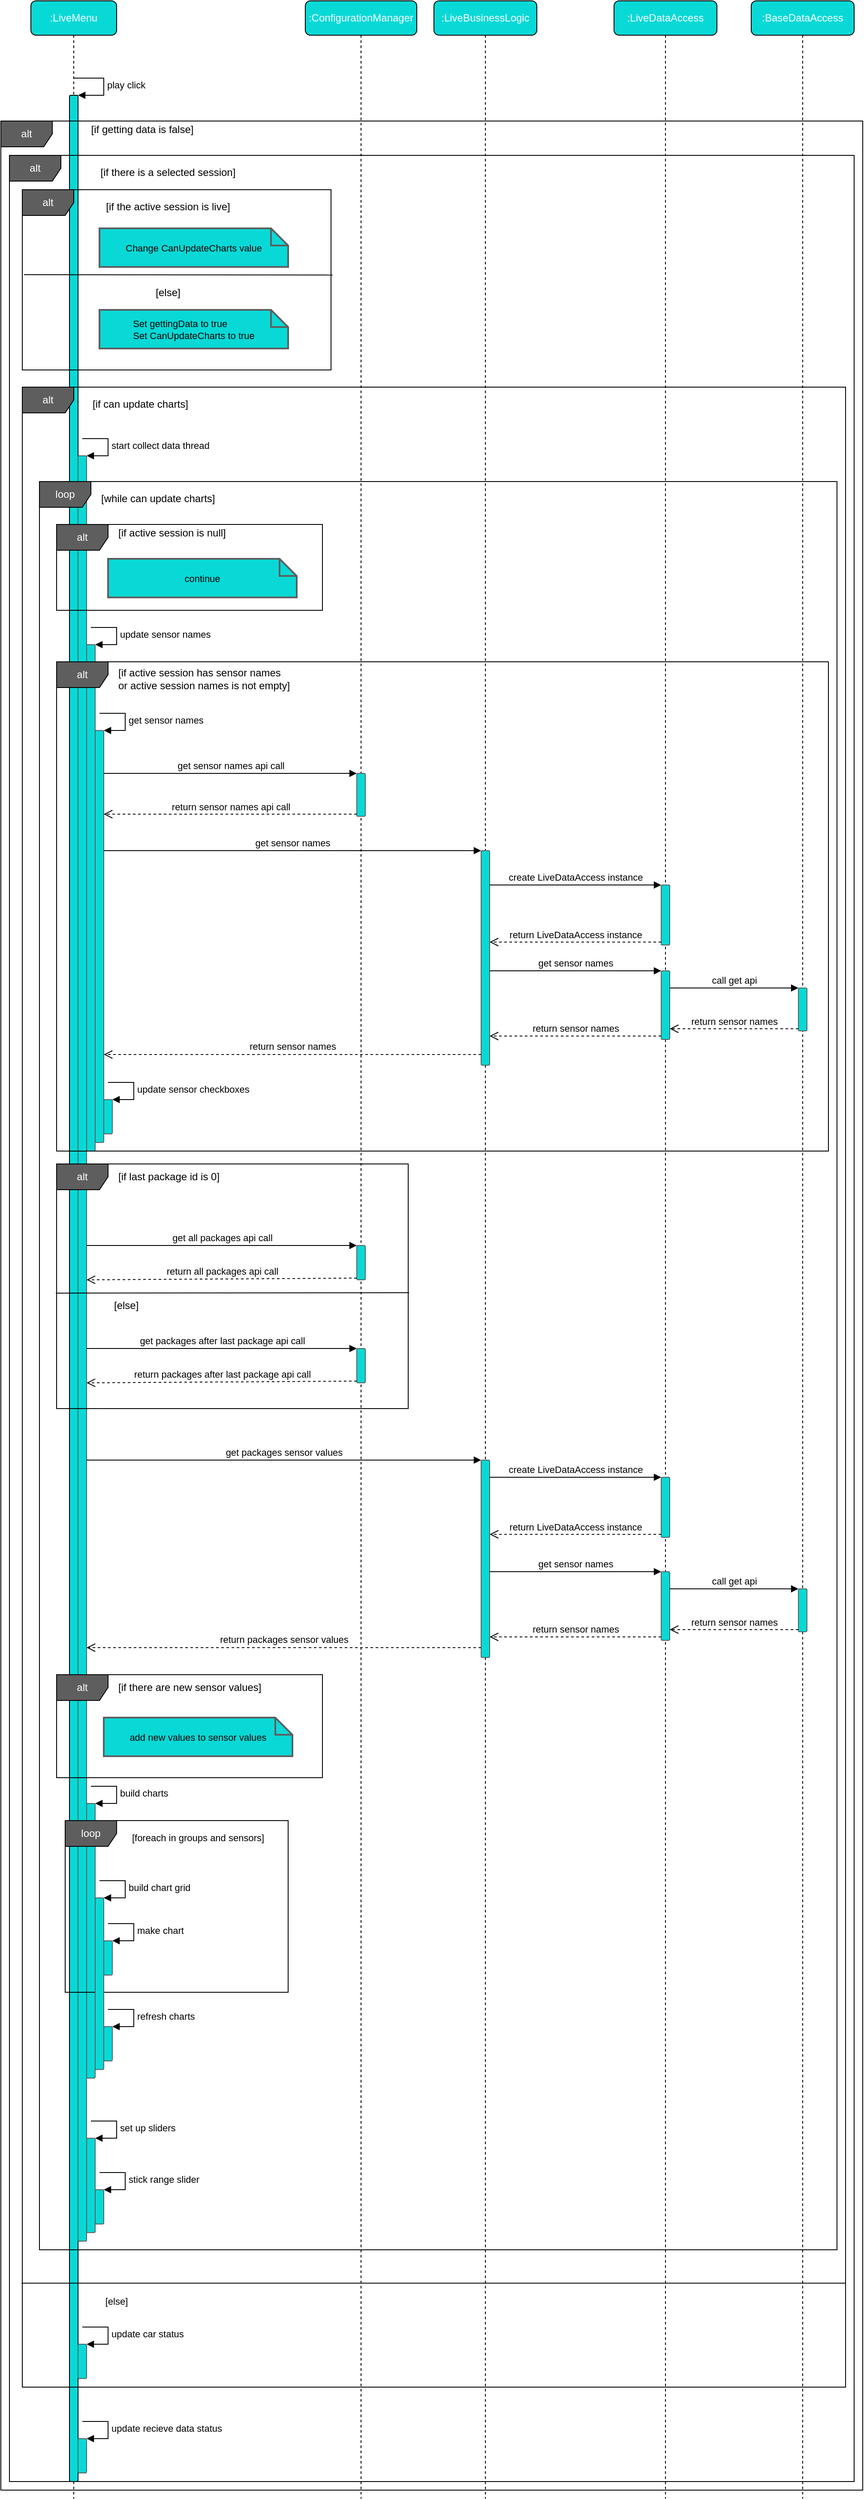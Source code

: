 <mxfile version="14.5.1" type="device"><diagram id="m3xaflIkwLNYsAm8oMRU" name="Page-1"><mxGraphModel dx="2936" dy="1778" grid="1" gridSize="10" guides="1" tooltips="1" connect="1" arrows="1" fold="1" page="1" pageScale="1" pageWidth="850" pageHeight="1100" math="0" shadow="0"><root><mxCell id="0"/><mxCell id="1" parent="0"/><mxCell id="toXDjhBY_3MNGg-q24An-1" value=":LiveMenu" style="shape=umlLifeline;perimeter=lifelinePerimeter;whiteSpace=wrap;html=1;container=1;collapsible=0;recursiveResize=0;outlineConnect=0;fillColor=#08D9D6;fontColor=#FFFFFF;rounded=1;" vertex="1" parent="1"><mxGeometry x="160" y="80" width="100" height="2910" as="geometry"/></mxCell><mxCell id="toXDjhBY_3MNGg-q24An-2" value="" style="html=1;points=[];perimeter=orthogonalPerimeter;rounded=1;fillColor=#08D9D6;fontColor=#FFFFFF;" vertex="1" parent="toXDjhBY_3MNGg-q24An-1"><mxGeometry x="45" y="110" width="10" height="2780" as="geometry"/></mxCell><mxCell id="toXDjhBY_3MNGg-q24An-3" value="&lt;font color=&quot;#000000&quot;&gt;play click&lt;/font&gt;" style="edgeStyle=orthogonalEdgeStyle;html=1;align=left;spacingLeft=2;endArrow=block;rounded=0;entryX=1;entryY=0;fontColor=#FFFFFF;" edge="1" target="toXDjhBY_3MNGg-q24An-2" parent="toXDjhBY_3MNGg-q24An-1"><mxGeometry relative="1" as="geometry"><mxPoint x="50" y="90" as="sourcePoint"/><Array as="points"><mxPoint x="85" y="90"/></Array></mxGeometry></mxCell><mxCell id="toXDjhBY_3MNGg-q24An-8" value="alt" style="shape=umlFrame;whiteSpace=wrap;html=1;rounded=1;fontColor=#FFFFFF;fillColor=#5E5E5E;" vertex="1" parent="1"><mxGeometry x="125" y="220" width="1005" height="2760" as="geometry"/></mxCell><mxCell id="toXDjhBY_3MNGg-q24An-9" value="[if getting data is false]" style="text;html=1;strokeColor=none;fillColor=none;align=center;verticalAlign=middle;whiteSpace=wrap;rounded=0;" vertex="1" parent="1"><mxGeometry x="220" y="220" width="140" height="20" as="geometry"/></mxCell><mxCell id="toXDjhBY_3MNGg-q24An-10" value="alt" style="shape=umlFrame;whiteSpace=wrap;html=1;rounded=1;fontColor=#FFFFFF;fillColor=#5E5E5E;" vertex="1" parent="1"><mxGeometry x="135" y="260" width="985" height="2710" as="geometry"/></mxCell><mxCell id="toXDjhBY_3MNGg-q24An-11" value="[if there is a selected session]" style="text;html=1;strokeColor=none;fillColor=none;align=center;verticalAlign=middle;whiteSpace=wrap;rounded=0;" vertex="1" parent="1"><mxGeometry x="230" y="270" width="180" height="20" as="geometry"/></mxCell><mxCell id="toXDjhBY_3MNGg-q24An-12" value="alt" style="shape=umlFrame;whiteSpace=wrap;html=1;rounded=1;fontColor=#FFFFFF;fillColor=#5E5E5E;" vertex="1" parent="1"><mxGeometry x="150" y="300" width="360" height="210" as="geometry"/></mxCell><mxCell id="toXDjhBY_3MNGg-q24An-13" value="[if the active session is live]" style="text;html=1;strokeColor=none;fillColor=none;align=center;verticalAlign=middle;whiteSpace=wrap;rounded=0;" vertex="1" parent="1"><mxGeometry x="230" y="310" width="180" height="20" as="geometry"/></mxCell><mxCell id="toXDjhBY_3MNGg-q24An-14" value="&lt;font color=&quot;#000000&quot; style=&quot;font-size: 11px&quot;&gt;Change&amp;nbsp;CanUpdateCharts value&lt;/font&gt;" style="shape=note;strokeWidth=2;fontSize=11;size=20;whiteSpace=wrap;html=1;fontColor=#666600;rounded=1;fillColor=#08D9D6;strokeColor=#5E5E5E;" vertex="1" parent="1"><mxGeometry x="240" y="345" width="220" height="45" as="geometry"/></mxCell><mxCell id="toXDjhBY_3MNGg-q24An-15" value="" style="endArrow=none;html=1;fontSize=11;fontColor=#000000;entryX=1.005;entryY=0.473;entryDx=0;entryDy=0;entryPerimeter=0;" edge="1" parent="1" target="toXDjhBY_3MNGg-q24An-12"><mxGeometry width="50" height="50" relative="1" as="geometry"><mxPoint x="152" y="399" as="sourcePoint"/><mxPoint x="300" y="460" as="targetPoint"/></mxGeometry></mxCell><mxCell id="toXDjhBY_3MNGg-q24An-16" value="[else]" style="text;html=1;strokeColor=none;fillColor=none;align=center;verticalAlign=middle;whiteSpace=wrap;rounded=0;" vertex="1" parent="1"><mxGeometry x="230" y="410" width="180" height="20" as="geometry"/></mxCell><mxCell id="toXDjhBY_3MNGg-q24An-17" value="&lt;div style=&quot;text-align: left&quot;&gt;&lt;span style=&quot;color: rgb(0 , 0 , 0)&quot;&gt;Set gettingData to true&lt;/span&gt;&lt;/div&gt;&lt;font color=&quot;#000000&quot; style=&quot;font-size: 11px&quot;&gt;Set CanUpdateCharts to true&lt;br&gt;&lt;/font&gt;" style="shape=note;strokeWidth=2;fontSize=11;size=20;whiteSpace=wrap;html=1;fontColor=#666600;rounded=1;fillColor=#08D9D6;strokeColor=#5E5E5E;" vertex="1" parent="1"><mxGeometry x="240" y="440" width="220" height="45" as="geometry"/></mxCell><mxCell id="toXDjhBY_3MNGg-q24An-18" value="alt" style="shape=umlFrame;whiteSpace=wrap;html=1;rounded=1;fontColor=#FFFFFF;fillColor=#5E5E5E;" vertex="1" parent="1"><mxGeometry x="150" y="530" width="960" height="2330" as="geometry"/></mxCell><mxCell id="toXDjhBY_3MNGg-q24An-19" value="[if can update charts]" style="text;html=1;strokeColor=none;fillColor=none;align=left;verticalAlign=middle;whiteSpace=wrap;rounded=0;" vertex="1" parent="1"><mxGeometry x="230" y="540" width="180" height="20" as="geometry"/></mxCell><mxCell id="toXDjhBY_3MNGg-q24An-30" value="" style="html=1;points=[];perimeter=orthogonalPerimeter;rounded=1;strokeColor=#5E5E5E;fillColor=#08D9D6;fontSize=11;fontColor=#000000;" vertex="1" parent="1"><mxGeometry x="215" y="610" width="10" height="2080" as="geometry"/></mxCell><mxCell id="toXDjhBY_3MNGg-q24An-31" value="start collect data thread" style="edgeStyle=orthogonalEdgeStyle;html=1;align=left;spacingLeft=2;endArrow=block;rounded=0;entryX=1;entryY=0;fontSize=11;fontColor=#000000;" edge="1" target="toXDjhBY_3MNGg-q24An-30" parent="1"><mxGeometry relative="1" as="geometry"><mxPoint x="220" y="590" as="sourcePoint"/><Array as="points"><mxPoint x="250" y="590"/></Array></mxGeometry></mxCell><mxCell id="toXDjhBY_3MNGg-q24An-32" value="loop" style="shape=umlFrame;whiteSpace=wrap;html=1;rounded=1;fontColor=#FFFFFF;fillColor=#5E5E5E;" vertex="1" parent="1"><mxGeometry x="170" y="640" width="930" height="2060" as="geometry"/></mxCell><mxCell id="toXDjhBY_3MNGg-q24An-33" value="[while can update charts]" style="text;html=1;strokeColor=none;fillColor=none;align=left;verticalAlign=middle;whiteSpace=wrap;rounded=0;" vertex="1" parent="1"><mxGeometry x="240" y="650" width="180" height="20" as="geometry"/></mxCell><mxCell id="toXDjhBY_3MNGg-q24An-34" value="alt" style="shape=umlFrame;whiteSpace=wrap;html=1;rounded=1;fontColor=#FFFFFF;fillColor=#5E5E5E;" vertex="1" parent="1"><mxGeometry x="190" y="690" width="310" height="100" as="geometry"/></mxCell><mxCell id="toXDjhBY_3MNGg-q24An-35" value="[if active session is null]" style="text;html=1;strokeColor=none;fillColor=none;align=left;verticalAlign=middle;whiteSpace=wrap;rounded=0;" vertex="1" parent="1"><mxGeometry x="260" y="690" width="180" height="20" as="geometry"/></mxCell><mxCell id="toXDjhBY_3MNGg-q24An-36" value="&lt;div style=&quot;text-align: left&quot;&gt;&lt;/div&gt;&lt;font color=&quot;#000000&quot; style=&quot;font-size: 11px&quot;&gt;continue&lt;br&gt;&lt;/font&gt;" style="shape=note;strokeWidth=2;fontSize=11;size=20;whiteSpace=wrap;html=1;fontColor=#666600;rounded=1;fillColor=#08D9D6;strokeColor=#5E5E5E;" vertex="1" parent="1"><mxGeometry x="250" y="730" width="220" height="45" as="geometry"/></mxCell><mxCell id="toXDjhBY_3MNGg-q24An-37" value="" style="html=1;points=[];perimeter=orthogonalPerimeter;rounded=1;strokeColor=#5E5E5E;fillColor=#08D9D6;fontSize=11;fontColor=#000000;align=left;" vertex="1" parent="1"><mxGeometry x="225" y="830" width="10" height="590" as="geometry"/></mxCell><mxCell id="toXDjhBY_3MNGg-q24An-38" value="update sensor names" style="edgeStyle=orthogonalEdgeStyle;html=1;align=left;spacingLeft=2;endArrow=block;rounded=0;entryX=1;entryY=0;fontSize=11;fontColor=#000000;" edge="1" target="toXDjhBY_3MNGg-q24An-37" parent="1"><mxGeometry relative="1" as="geometry"><mxPoint x="230" y="810" as="sourcePoint"/><Array as="points"><mxPoint x="260" y="810"/></Array></mxGeometry></mxCell><mxCell id="toXDjhBY_3MNGg-q24An-39" value="alt" style="shape=umlFrame;whiteSpace=wrap;html=1;rounded=1;fontColor=#FFFFFF;fillColor=#5E5E5E;" vertex="1" parent="1"><mxGeometry x="190" y="850" width="900" height="570" as="geometry"/></mxCell><mxCell id="toXDjhBY_3MNGg-q24An-40" value="[if active session has sensor names&lt;br&gt;or active session names is not empty]" style="text;html=1;strokeColor=none;fillColor=none;align=left;verticalAlign=middle;whiteSpace=wrap;rounded=0;" vertex="1" parent="1"><mxGeometry x="260" y="850" width="210" height="40" as="geometry"/></mxCell><mxCell id="toXDjhBY_3MNGg-q24An-41" value="" style="html=1;points=[];perimeter=orthogonalPerimeter;rounded=1;strokeColor=#5E5E5E;fillColor=#08D9D6;fontSize=11;fontColor=#000000;align=left;" vertex="1" parent="1"><mxGeometry x="235" y="930" width="10" height="480" as="geometry"/></mxCell><mxCell id="toXDjhBY_3MNGg-q24An-42" value="get sensor names" style="edgeStyle=orthogonalEdgeStyle;html=1;align=left;spacingLeft=2;endArrow=block;rounded=0;entryX=1;entryY=0;fontSize=11;fontColor=#000000;" edge="1" target="toXDjhBY_3MNGg-q24An-41" parent="1"><mxGeometry relative="1" as="geometry"><mxPoint x="240" y="910" as="sourcePoint"/><Array as="points"><mxPoint x="270" y="910"/></Array></mxGeometry></mxCell><mxCell id="toXDjhBY_3MNGg-q24An-43" value=":ConfigurationManager" style="shape=umlLifeline;perimeter=lifelinePerimeter;whiteSpace=wrap;html=1;container=1;collapsible=0;recursiveResize=0;outlineConnect=0;fillColor=#08D9D6;fontColor=#FFFFFF;rounded=1;" vertex="1" parent="1"><mxGeometry x="480" y="80" width="130" height="2910" as="geometry"/></mxCell><mxCell id="toXDjhBY_3MNGg-q24An-48" value="" style="html=1;points=[];perimeter=orthogonalPerimeter;rounded=1;strokeColor=#5E5E5E;fillColor=#08D9D6;fontSize=11;fontColor=#000000;align=left;" vertex="1" parent="toXDjhBY_3MNGg-q24An-43"><mxGeometry x="60" y="900" width="10" height="50" as="geometry"/></mxCell><mxCell id="toXDjhBY_3MNGg-q24An-49" value="get sensor names api call" style="html=1;verticalAlign=bottom;endArrow=block;entryX=0;entryY=0;fontSize=11;fontColor=#000000;" edge="1" target="toXDjhBY_3MNGg-q24An-48" parent="1" source="toXDjhBY_3MNGg-q24An-41"><mxGeometry relative="1" as="geometry"><mxPoint x="655" y="980" as="sourcePoint"/></mxGeometry></mxCell><mxCell id="toXDjhBY_3MNGg-q24An-50" value="return sensor names api call" style="html=1;verticalAlign=bottom;endArrow=open;dashed=1;endSize=8;exitX=0;exitY=0.95;fontSize=11;fontColor=#000000;" edge="1" source="toXDjhBY_3MNGg-q24An-48" parent="1" target="toXDjhBY_3MNGg-q24An-41"><mxGeometry relative="1" as="geometry"><mxPoint x="655" y="1056" as="targetPoint"/></mxGeometry></mxCell><mxCell id="toXDjhBY_3MNGg-q24An-51" value=":LiveBusinessLogic" style="shape=umlLifeline;perimeter=lifelinePerimeter;whiteSpace=wrap;html=1;container=1;collapsible=0;recursiveResize=0;outlineConnect=0;fillColor=#08D9D6;fontColor=#FFFFFF;rounded=1;" vertex="1" parent="1"><mxGeometry x="630" y="80" width="120" height="2910" as="geometry"/></mxCell><mxCell id="toXDjhBY_3MNGg-q24An-55" value="" style="html=1;points=[];perimeter=orthogonalPerimeter;rounded=1;strokeColor=#5E5E5E;fillColor=#08D9D6;fontSize=11;fontColor=#000000;align=left;" vertex="1" parent="toXDjhBY_3MNGg-q24An-51"><mxGeometry x="55" y="990" width="10" height="250" as="geometry"/></mxCell><mxCell id="toXDjhBY_3MNGg-q24An-86" value="" style="html=1;points=[];perimeter=orthogonalPerimeter;rounded=1;strokeColor=#5E5E5E;fillColor=#08D9D6;fontSize=11;fontColor=#000000;align=left;" vertex="1" parent="toXDjhBY_3MNGg-q24An-51"><mxGeometry x="55" y="1700" width="10" height="230" as="geometry"/></mxCell><mxCell id="toXDjhBY_3MNGg-q24An-53" value=":LiveDataAccess" style="shape=umlLifeline;perimeter=lifelinePerimeter;whiteSpace=wrap;html=1;container=1;collapsible=0;recursiveResize=0;outlineConnect=0;fillColor=#08D9D6;fontColor=#FFFFFF;rounded=1;" vertex="1" parent="1"><mxGeometry x="840" y="80" width="120" height="2910" as="geometry"/></mxCell><mxCell id="toXDjhBY_3MNGg-q24An-59" value="" style="html=1;points=[];perimeter=orthogonalPerimeter;rounded=1;strokeColor=#5E5E5E;fillColor=#08D9D6;fontSize=11;fontColor=#000000;align=left;" vertex="1" parent="toXDjhBY_3MNGg-q24An-53"><mxGeometry x="55" y="1030" width="10" height="70" as="geometry"/></mxCell><mxCell id="toXDjhBY_3MNGg-q24An-62" value="" style="html=1;points=[];perimeter=orthogonalPerimeter;rounded=1;strokeColor=#5E5E5E;fillColor=#08D9D6;fontSize=11;fontColor=#000000;align=left;" vertex="1" parent="toXDjhBY_3MNGg-q24An-53"><mxGeometry x="55" y="1130" width="10" height="80" as="geometry"/></mxCell><mxCell id="toXDjhBY_3MNGg-q24An-89" value="" style="html=1;points=[];perimeter=orthogonalPerimeter;rounded=1;strokeColor=#5E5E5E;fillColor=#08D9D6;fontSize=11;fontColor=#000000;align=left;" vertex="1" parent="toXDjhBY_3MNGg-q24An-53"><mxGeometry x="55" y="1720" width="10" height="70" as="geometry"/></mxCell><mxCell id="toXDjhBY_3MNGg-q24An-90" value="create LiveDataAccess instance" style="html=1;verticalAlign=bottom;endArrow=block;entryX=0;entryY=0;fontSize=11;fontColor=#000000;" edge="1" parent="toXDjhBY_3MNGg-q24An-53" target="toXDjhBY_3MNGg-q24An-89"><mxGeometry relative="1" as="geometry"><mxPoint x="-145" y="1720" as="sourcePoint"/></mxGeometry></mxCell><mxCell id="toXDjhBY_3MNGg-q24An-91" value="return LiveDataAccess instance" style="html=1;verticalAlign=bottom;endArrow=open;dashed=1;endSize=8;exitX=0;exitY=0.95;fontSize=11;fontColor=#000000;" edge="1" parent="toXDjhBY_3MNGg-q24An-53" source="toXDjhBY_3MNGg-q24An-89"><mxGeometry relative="1" as="geometry"><mxPoint x="-145" y="1786.5" as="targetPoint"/></mxGeometry></mxCell><mxCell id="toXDjhBY_3MNGg-q24An-56" value="get sensor names" style="html=1;verticalAlign=bottom;endArrow=block;entryX=0;entryY=0;fontSize=11;fontColor=#000000;" edge="1" target="toXDjhBY_3MNGg-q24An-55" parent="1" source="toXDjhBY_3MNGg-q24An-41"><mxGeometry relative="1" as="geometry"><mxPoint x="885" y="1010" as="sourcePoint"/></mxGeometry></mxCell><mxCell id="toXDjhBY_3MNGg-q24An-57" value="return sensor names" style="html=1;verticalAlign=bottom;endArrow=open;dashed=1;endSize=8;exitX=0;exitY=0.95;fontSize=11;fontColor=#000000;" edge="1" source="toXDjhBY_3MNGg-q24An-55" parent="1" target="toXDjhBY_3MNGg-q24An-41"><mxGeometry relative="1" as="geometry"><mxPoint x="885" y="1086" as="targetPoint"/></mxGeometry></mxCell><mxCell id="toXDjhBY_3MNGg-q24An-60" value="create LiveDataAccess instance" style="html=1;verticalAlign=bottom;endArrow=block;entryX=0;entryY=0;fontSize=11;fontColor=#000000;" edge="1" target="toXDjhBY_3MNGg-q24An-59" parent="1" source="toXDjhBY_3MNGg-q24An-55"><mxGeometry relative="1" as="geometry"><mxPoint x="1085" y="1040" as="sourcePoint"/></mxGeometry></mxCell><mxCell id="toXDjhBY_3MNGg-q24An-61" value="return LiveDataAccess instance" style="html=1;verticalAlign=bottom;endArrow=open;dashed=1;endSize=8;exitX=0;exitY=0.95;fontSize=11;fontColor=#000000;" edge="1" source="toXDjhBY_3MNGg-q24An-59" parent="1" target="toXDjhBY_3MNGg-q24An-55"><mxGeometry relative="1" as="geometry"><mxPoint x="1085" y="1116" as="targetPoint"/></mxGeometry></mxCell><mxCell id="toXDjhBY_3MNGg-q24An-63" value="get sensor names" style="html=1;verticalAlign=bottom;endArrow=block;entryX=0;entryY=0;fontSize=11;fontColor=#000000;" edge="1" target="toXDjhBY_3MNGg-q24An-62" parent="1" source="toXDjhBY_3MNGg-q24An-55"><mxGeometry relative="1" as="geometry"><mxPoint x="1085" y="1160" as="sourcePoint"/></mxGeometry></mxCell><mxCell id="toXDjhBY_3MNGg-q24An-64" value="return sensor names" style="html=1;verticalAlign=bottom;endArrow=open;dashed=1;endSize=8;exitX=0;exitY=0.95;fontSize=11;fontColor=#000000;" edge="1" source="toXDjhBY_3MNGg-q24An-62" parent="1" target="toXDjhBY_3MNGg-q24An-55"><mxGeometry relative="1" as="geometry"><mxPoint x="1085" y="1236" as="targetPoint"/></mxGeometry></mxCell><mxCell id="toXDjhBY_3MNGg-q24An-65" value=":BaseDataAccess" style="shape=umlLifeline;perimeter=lifelinePerimeter;whiteSpace=wrap;html=1;container=1;collapsible=0;recursiveResize=0;outlineConnect=0;fillColor=#08D9D6;fontColor=#FFFFFF;rounded=1;" vertex="1" parent="1"><mxGeometry x="1000" y="80" width="120" height="2910" as="geometry"/></mxCell><mxCell id="toXDjhBY_3MNGg-q24An-68" value="" style="html=1;points=[];perimeter=orthogonalPerimeter;rounded=1;strokeColor=#5E5E5E;fillColor=#08D9D6;fontSize=11;fontColor=#000000;align=left;" vertex="1" parent="toXDjhBY_3MNGg-q24An-65"><mxGeometry x="55" y="1150" width="10" height="50" as="geometry"/></mxCell><mxCell id="toXDjhBY_3MNGg-q24An-97" value="" style="html=1;points=[];perimeter=orthogonalPerimeter;rounded=1;strokeColor=#5E5E5E;fillColor=#08D9D6;fontSize=11;fontColor=#000000;align=left;" vertex="1" parent="toXDjhBY_3MNGg-q24An-65"><mxGeometry x="55" y="1850" width="10" height="50" as="geometry"/></mxCell><mxCell id="toXDjhBY_3MNGg-q24An-69" value="call get api" style="html=1;verticalAlign=bottom;endArrow=block;entryX=0;entryY=0;fontSize=11;fontColor=#000000;" edge="1" target="toXDjhBY_3MNGg-q24An-68" parent="1" source="toXDjhBY_3MNGg-q24An-62"><mxGeometry relative="1" as="geometry"><mxPoint x="1280" y="1180" as="sourcePoint"/></mxGeometry></mxCell><mxCell id="toXDjhBY_3MNGg-q24An-70" value="return sensor names" style="html=1;verticalAlign=bottom;endArrow=open;dashed=1;endSize=8;exitX=0;exitY=0.95;fontSize=11;fontColor=#000000;" edge="1" source="toXDjhBY_3MNGg-q24An-68" parent="1" target="toXDjhBY_3MNGg-q24An-62"><mxGeometry relative="1" as="geometry"><mxPoint x="1280" y="1256" as="targetPoint"/></mxGeometry></mxCell><mxCell id="toXDjhBY_3MNGg-q24An-71" value="" style="html=1;points=[];perimeter=orthogonalPerimeter;rounded=1;strokeColor=#5E5E5E;fillColor=#08D9D6;fontSize=11;fontColor=#000000;align=left;" vertex="1" parent="1"><mxGeometry x="245" y="1360" width="10" height="40" as="geometry"/></mxCell><mxCell id="toXDjhBY_3MNGg-q24An-72" value="update sensor checkboxes" style="edgeStyle=orthogonalEdgeStyle;html=1;align=left;spacingLeft=2;endArrow=block;rounded=0;entryX=1;entryY=0;fontSize=11;fontColor=#000000;" edge="1" target="toXDjhBY_3MNGg-q24An-71" parent="1"><mxGeometry relative="1" as="geometry"><mxPoint x="250" y="1340" as="sourcePoint"/><Array as="points"><mxPoint x="280" y="1340"/></Array></mxGeometry></mxCell><mxCell id="toXDjhBY_3MNGg-q24An-73" value="alt" style="shape=umlFrame;whiteSpace=wrap;html=1;rounded=1;fontColor=#FFFFFF;fillColor=#5E5E5E;" vertex="1" parent="1"><mxGeometry x="190" y="1435" width="410" height="285" as="geometry"/></mxCell><mxCell id="toXDjhBY_3MNGg-q24An-74" value="[if last package id is 0]" style="text;html=1;strokeColor=none;fillColor=none;align=left;verticalAlign=middle;whiteSpace=wrap;rounded=0;" vertex="1" parent="1"><mxGeometry x="260" y="1440" width="180" height="20" as="geometry"/></mxCell><mxCell id="toXDjhBY_3MNGg-q24An-78" value="" style="html=1;points=[];perimeter=orthogonalPerimeter;rounded=1;strokeColor=#5E5E5E;fillColor=#08D9D6;fontSize=11;fontColor=#000000;align=left;" vertex="1" parent="1"><mxGeometry x="540" y="1530" width="10" height="40" as="geometry"/></mxCell><mxCell id="toXDjhBY_3MNGg-q24An-79" value="get all packages api call" style="html=1;verticalAlign=bottom;endArrow=block;entryX=0;entryY=0;fontSize=11;fontColor=#000000;" edge="1" target="toXDjhBY_3MNGg-q24An-78" parent="1"><mxGeometry relative="1" as="geometry"><mxPoint x="225" y="1530" as="sourcePoint"/></mxGeometry></mxCell><mxCell id="toXDjhBY_3MNGg-q24An-80" value="return all packages api call" style="html=1;verticalAlign=bottom;endArrow=open;dashed=1;endSize=8;exitX=0;exitY=0.95;fontSize=11;fontColor=#000000;" edge="1" source="toXDjhBY_3MNGg-q24An-78" parent="1"><mxGeometry relative="1" as="geometry"><mxPoint x="225" y="1570" as="targetPoint"/></mxGeometry></mxCell><mxCell id="toXDjhBY_3MNGg-q24An-81" value="" style="html=1;points=[];perimeter=orthogonalPerimeter;rounded=1;strokeColor=#5E5E5E;fillColor=#08D9D6;fontSize=11;fontColor=#000000;align=left;" vertex="1" parent="1"><mxGeometry x="540" y="1650" width="10" height="40" as="geometry"/></mxCell><mxCell id="toXDjhBY_3MNGg-q24An-82" value="get packages after last package api call" style="html=1;verticalAlign=bottom;endArrow=block;entryX=0;entryY=0;fontSize=11;fontColor=#000000;" edge="1" parent="1" target="toXDjhBY_3MNGg-q24An-81"><mxGeometry relative="1" as="geometry"><mxPoint x="225" y="1650" as="sourcePoint"/></mxGeometry></mxCell><mxCell id="toXDjhBY_3MNGg-q24An-83" value="return packages after last package api call" style="html=1;verticalAlign=bottom;endArrow=open;dashed=1;endSize=8;exitX=0;exitY=0.95;fontSize=11;fontColor=#000000;" edge="1" parent="1" source="toXDjhBY_3MNGg-q24An-81"><mxGeometry relative="1" as="geometry"><mxPoint x="225" y="1690" as="targetPoint"/></mxGeometry></mxCell><mxCell id="toXDjhBY_3MNGg-q24An-84" value="[else]" style="text;html=1;strokeColor=none;fillColor=none;align=left;verticalAlign=middle;whiteSpace=wrap;rounded=0;" vertex="1" parent="1"><mxGeometry x="255" y="1590" width="180" height="20" as="geometry"/></mxCell><mxCell id="toXDjhBY_3MNGg-q24An-85" value="" style="endArrow=none;html=1;fontSize=11;fontColor=#000000;exitX=-0.002;exitY=0.528;exitDx=0;exitDy=0;exitPerimeter=0;" edge="1" parent="1" source="toXDjhBY_3MNGg-q24An-73"><mxGeometry width="50" height="50" relative="1" as="geometry"><mxPoint x="60" y="1640" as="sourcePoint"/><mxPoint x="601" y="1585" as="targetPoint"/></mxGeometry></mxCell><mxCell id="toXDjhBY_3MNGg-q24An-87" value="get packages sensor values" style="html=1;verticalAlign=bottom;endArrow=block;entryX=0;entryY=0;fontSize=11;fontColor=#000000;" edge="1" target="toXDjhBY_3MNGg-q24An-86" parent="1" source="toXDjhBY_3MNGg-q24An-30"><mxGeometry relative="1" as="geometry"><mxPoint x="645" y="1780" as="sourcePoint"/></mxGeometry></mxCell><mxCell id="toXDjhBY_3MNGg-q24An-88" value="return packages sensor values" style="html=1;verticalAlign=bottom;endArrow=open;dashed=1;endSize=8;exitX=0;exitY=0.95;fontSize=11;fontColor=#000000;" edge="1" source="toXDjhBY_3MNGg-q24An-86" parent="1" target="toXDjhBY_3MNGg-q24An-30"><mxGeometry relative="1" as="geometry"><mxPoint x="645" y="1856" as="targetPoint"/></mxGeometry></mxCell><mxCell id="toXDjhBY_3MNGg-q24An-92" value="" style="html=1;points=[];perimeter=orthogonalPerimeter;rounded=1;strokeColor=#5E5E5E;fillColor=#08D9D6;fontSize=11;fontColor=#000000;align=left;" vertex="1" parent="1"><mxGeometry x="895" y="1910" width="10" height="80" as="geometry"/></mxCell><mxCell id="toXDjhBY_3MNGg-q24An-93" value="get sensor names" style="html=1;verticalAlign=bottom;endArrow=block;entryX=0;entryY=0;fontSize=11;fontColor=#000000;" edge="1" parent="1" target="toXDjhBY_3MNGg-q24An-92"><mxGeometry relative="1" as="geometry"><mxPoint x="695" y="1910" as="sourcePoint"/></mxGeometry></mxCell><mxCell id="toXDjhBY_3MNGg-q24An-94" value="return sensor names" style="html=1;verticalAlign=bottom;endArrow=open;dashed=1;endSize=8;exitX=0;exitY=0.95;fontSize=11;fontColor=#000000;" edge="1" parent="1" source="toXDjhBY_3MNGg-q24An-92"><mxGeometry relative="1" as="geometry"><mxPoint x="695" y="1986.0" as="targetPoint"/></mxGeometry></mxCell><mxCell id="toXDjhBY_3MNGg-q24An-95" value="call get api" style="html=1;verticalAlign=bottom;endArrow=block;entryX=0;entryY=0;fontSize=11;fontColor=#000000;" edge="1" parent="1" source="toXDjhBY_3MNGg-q24An-92"><mxGeometry relative="1" as="geometry"><mxPoint x="1285" y="1880" as="sourcePoint"/><mxPoint x="1055" y="1930" as="targetPoint"/></mxGeometry></mxCell><mxCell id="toXDjhBY_3MNGg-q24An-96" value="return sensor names" style="html=1;verticalAlign=bottom;endArrow=open;dashed=1;endSize=8;exitX=0;exitY=0.95;fontSize=11;fontColor=#000000;" edge="1" parent="1" target="toXDjhBY_3MNGg-q24An-92"><mxGeometry relative="1" as="geometry"><mxPoint x="1285" y="1956" as="targetPoint"/><mxPoint x="1055" y="1977.5" as="sourcePoint"/></mxGeometry></mxCell><mxCell id="toXDjhBY_3MNGg-q24An-98" value="alt" style="shape=umlFrame;whiteSpace=wrap;html=1;rounded=1;fontColor=#FFFFFF;fillColor=#5E5E5E;" vertex="1" parent="1"><mxGeometry x="190" y="2030" width="310" height="120" as="geometry"/></mxCell><mxCell id="toXDjhBY_3MNGg-q24An-99" value="[if there are new sensor values]" style="text;html=1;strokeColor=none;fillColor=none;align=left;verticalAlign=middle;whiteSpace=wrap;rounded=0;" vertex="1" parent="1"><mxGeometry x="260" y="2035" width="180" height="20" as="geometry"/></mxCell><mxCell id="toXDjhBY_3MNGg-q24An-100" value="&lt;div style=&quot;text-align: left&quot;&gt;&lt;/div&gt;&lt;font color=&quot;#000000&quot; style=&quot;font-size: 11px&quot;&gt;add new values to sensor values&lt;br&gt;&lt;/font&gt;" style="shape=note;strokeWidth=2;fontSize=11;size=20;whiteSpace=wrap;html=1;fontColor=#666600;rounded=1;fillColor=#08D9D6;strokeColor=#5E5E5E;" vertex="1" parent="1"><mxGeometry x="245" y="2080" width="220" height="45" as="geometry"/></mxCell><mxCell id="toXDjhBY_3MNGg-q24An-101" value="" style="html=1;points=[];perimeter=orthogonalPerimeter;rounded=1;strokeColor=#5E5E5E;fillColor=#08D9D6;fontSize=11;fontColor=#000000;align=left;" vertex="1" parent="1"><mxGeometry x="225" y="2180" width="10" height="320" as="geometry"/></mxCell><mxCell id="toXDjhBY_3MNGg-q24An-102" value="build charts" style="edgeStyle=orthogonalEdgeStyle;html=1;align=left;spacingLeft=2;endArrow=block;rounded=0;entryX=1;entryY=0;fontSize=11;fontColor=#000000;" edge="1" target="toXDjhBY_3MNGg-q24An-101" parent="1"><mxGeometry relative="1" as="geometry"><mxPoint x="230" y="2160" as="sourcePoint"/><Array as="points"><mxPoint x="260" y="2160"/></Array></mxGeometry></mxCell><mxCell id="toXDjhBY_3MNGg-q24An-103" value="loop" style="shape=umlFrame;whiteSpace=wrap;html=1;rounded=1;fontColor=#FFFFFF;fillColor=#5E5E5E;" vertex="1" parent="1"><mxGeometry x="200" y="2200" width="260" height="200" as="geometry"/></mxCell><mxCell id="toXDjhBY_3MNGg-q24An-104" value="[foreach in groups and sensors]" style="text;html=1;strokeColor=none;fillColor=none;align=center;verticalAlign=middle;whiteSpace=wrap;rounded=0;fontSize=11;fontColor=#000000;" vertex="1" parent="1"><mxGeometry x="270" y="2210" width="170" height="20" as="geometry"/></mxCell><mxCell id="toXDjhBY_3MNGg-q24An-105" value="" style="html=1;points=[];perimeter=orthogonalPerimeter;rounded=1;strokeColor=#5E5E5E;fillColor=#08D9D6;fontSize=11;fontColor=#000000;align=left;" vertex="1" parent="1"><mxGeometry x="235" y="2290" width="10" height="200" as="geometry"/></mxCell><mxCell id="toXDjhBY_3MNGg-q24An-106" value="build chart grid" style="edgeStyle=orthogonalEdgeStyle;html=1;align=left;spacingLeft=2;endArrow=block;rounded=0;entryX=1;entryY=0;fontSize=11;fontColor=#000000;" edge="1" target="toXDjhBY_3MNGg-q24An-105" parent="1"><mxGeometry relative="1" as="geometry"><mxPoint x="240" y="2270" as="sourcePoint"/><Array as="points"><mxPoint x="270" y="2270"/></Array></mxGeometry></mxCell><mxCell id="toXDjhBY_3MNGg-q24An-107" value="" style="html=1;points=[];perimeter=orthogonalPerimeter;rounded=1;strokeColor=#5E5E5E;fillColor=#08D9D6;fontSize=11;fontColor=#000000;align=left;" vertex="1" parent="1"><mxGeometry x="245" y="2340" width="10" height="40" as="geometry"/></mxCell><mxCell id="toXDjhBY_3MNGg-q24An-108" value="make chart" style="edgeStyle=orthogonalEdgeStyle;html=1;align=left;spacingLeft=2;endArrow=block;rounded=0;entryX=1;entryY=0;fontSize=11;fontColor=#000000;" edge="1" target="toXDjhBY_3MNGg-q24An-107" parent="1"><mxGeometry relative="1" as="geometry"><mxPoint x="250" y="2320" as="sourcePoint"/><Array as="points"><mxPoint x="280" y="2320"/></Array></mxGeometry></mxCell><mxCell id="toXDjhBY_3MNGg-q24An-109" value="" style="html=1;points=[];perimeter=orthogonalPerimeter;rounded=1;strokeColor=#5E5E5E;fillColor=#08D9D6;fontSize=11;fontColor=#000000;align=left;" vertex="1" parent="1"><mxGeometry x="245" y="2440" width="10" height="40" as="geometry"/></mxCell><mxCell id="toXDjhBY_3MNGg-q24An-110" value="refresh charts" style="edgeStyle=orthogonalEdgeStyle;html=1;align=left;spacingLeft=2;endArrow=block;rounded=0;entryX=1;entryY=0;fontSize=11;fontColor=#000000;" edge="1" target="toXDjhBY_3MNGg-q24An-109" parent="1"><mxGeometry relative="1" as="geometry"><mxPoint x="250" y="2420" as="sourcePoint"/><Array as="points"><mxPoint x="280" y="2420"/></Array></mxGeometry></mxCell><mxCell id="toXDjhBY_3MNGg-q24An-111" value="" style="html=1;points=[];perimeter=orthogonalPerimeter;rounded=1;strokeColor=#5E5E5E;fillColor=#08D9D6;fontSize=11;fontColor=#000000;align=left;" vertex="1" parent="1"><mxGeometry x="225" y="2570" width="10" height="110" as="geometry"/></mxCell><mxCell id="toXDjhBY_3MNGg-q24An-112" value="set up sliders" style="edgeStyle=orthogonalEdgeStyle;html=1;align=left;spacingLeft=2;endArrow=block;rounded=0;entryX=1;entryY=0;fontSize=11;fontColor=#000000;" edge="1" target="toXDjhBY_3MNGg-q24An-111" parent="1"><mxGeometry relative="1" as="geometry"><mxPoint x="230" y="2550" as="sourcePoint"/><Array as="points"><mxPoint x="260" y="2550"/></Array></mxGeometry></mxCell><mxCell id="toXDjhBY_3MNGg-q24An-113" value="" style="html=1;points=[];perimeter=orthogonalPerimeter;rounded=1;strokeColor=#5E5E5E;fillColor=#08D9D6;fontSize=11;fontColor=#000000;align=left;" vertex="1" parent="1"><mxGeometry x="235" y="2630" width="10" height="40" as="geometry"/></mxCell><mxCell id="toXDjhBY_3MNGg-q24An-114" value="stick range slider" style="edgeStyle=orthogonalEdgeStyle;html=1;align=left;spacingLeft=2;endArrow=block;rounded=0;entryX=1;entryY=0;fontSize=11;fontColor=#000000;" edge="1" target="toXDjhBY_3MNGg-q24An-113" parent="1"><mxGeometry relative="1" as="geometry"><mxPoint x="240" y="2610" as="sourcePoint"/><Array as="points"><mxPoint x="270" y="2610"/></Array></mxGeometry></mxCell><mxCell id="toXDjhBY_3MNGg-q24An-115" value="" style="html=1;points=[];perimeter=orthogonalPerimeter;rounded=1;strokeColor=#5E5E5E;fillColor=#08D9D6;fontSize=11;fontColor=#000000;align=left;" vertex="1" parent="1"><mxGeometry x="215" y="2810" width="10" height="40" as="geometry"/></mxCell><mxCell id="toXDjhBY_3MNGg-q24An-116" value="update car status" style="edgeStyle=orthogonalEdgeStyle;html=1;align=left;spacingLeft=2;endArrow=block;rounded=0;entryX=1;entryY=0;fontSize=11;fontColor=#000000;" edge="1" target="toXDjhBY_3MNGg-q24An-115" parent="1"><mxGeometry relative="1" as="geometry"><mxPoint x="220" y="2790" as="sourcePoint"/><Array as="points"><mxPoint x="250" y="2790"/><mxPoint x="250" y="2810"/></Array></mxGeometry></mxCell><mxCell id="toXDjhBY_3MNGg-q24An-117" value="" style="endArrow=none;html=1;fontSize=11;fontColor=#000000;entryX=-0.001;entryY=0.948;entryDx=0;entryDy=0;entryPerimeter=0;exitX=1;exitY=0.948;exitDx=0;exitDy=0;exitPerimeter=0;" edge="1" parent="1" source="toXDjhBY_3MNGg-q24An-18" target="toXDjhBY_3MNGg-q24An-18"><mxGeometry width="50" height="50" relative="1" as="geometry"><mxPoint x="-30" y="2780" as="sourcePoint"/><mxPoint x="20" y="2730" as="targetPoint"/></mxGeometry></mxCell><mxCell id="toXDjhBY_3MNGg-q24An-118" value="[else]" style="text;html=1;strokeColor=none;fillColor=none;align=center;verticalAlign=middle;whiteSpace=wrap;rounded=0;fontSize=11;fontColor=#000000;" vertex="1" parent="1"><mxGeometry x="240" y="2750" width="40" height="20" as="geometry"/></mxCell><mxCell id="toXDjhBY_3MNGg-q24An-119" value="" style="html=1;points=[];perimeter=orthogonalPerimeter;rounded=1;strokeColor=#5E5E5E;fillColor=#08D9D6;fontSize=11;fontColor=#000000;align=left;" vertex="1" parent="1"><mxGeometry x="215" y="2920" width="10" height="40" as="geometry"/></mxCell><mxCell id="toXDjhBY_3MNGg-q24An-120" value="update recieve data status" style="edgeStyle=orthogonalEdgeStyle;html=1;align=left;spacingLeft=2;endArrow=block;rounded=0;entryX=1;entryY=0;fontSize=11;fontColor=#000000;" edge="1" target="toXDjhBY_3MNGg-q24An-119" parent="1"><mxGeometry relative="1" as="geometry"><mxPoint x="220" y="2900" as="sourcePoint"/><Array as="points"><mxPoint x="250" y="2900"/></Array></mxGeometry></mxCell></root></mxGraphModel></diagram></mxfile>